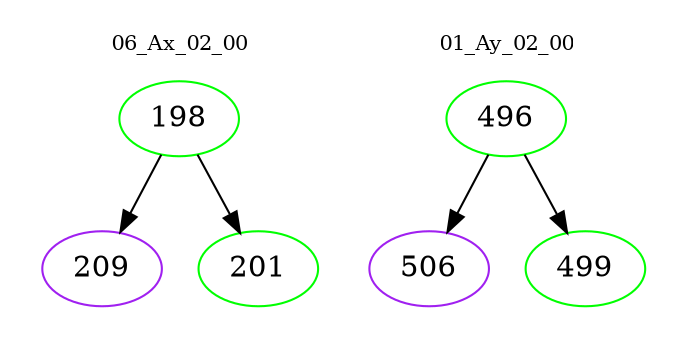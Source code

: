 digraph{
subgraph cluster_0 {
color = white
label = "06_Ax_02_00";
fontsize=10;
T0_198 [label="198", color="green"]
T0_198 -> T0_209 [color="black"]
T0_209 [label="209", color="purple"]
T0_198 -> T0_201 [color="black"]
T0_201 [label="201", color="green"]
}
subgraph cluster_1 {
color = white
label = "01_Ay_02_00";
fontsize=10;
T1_496 [label="496", color="green"]
T1_496 -> T1_506 [color="black"]
T1_506 [label="506", color="purple"]
T1_496 -> T1_499 [color="black"]
T1_499 [label="499", color="green"]
}
}

